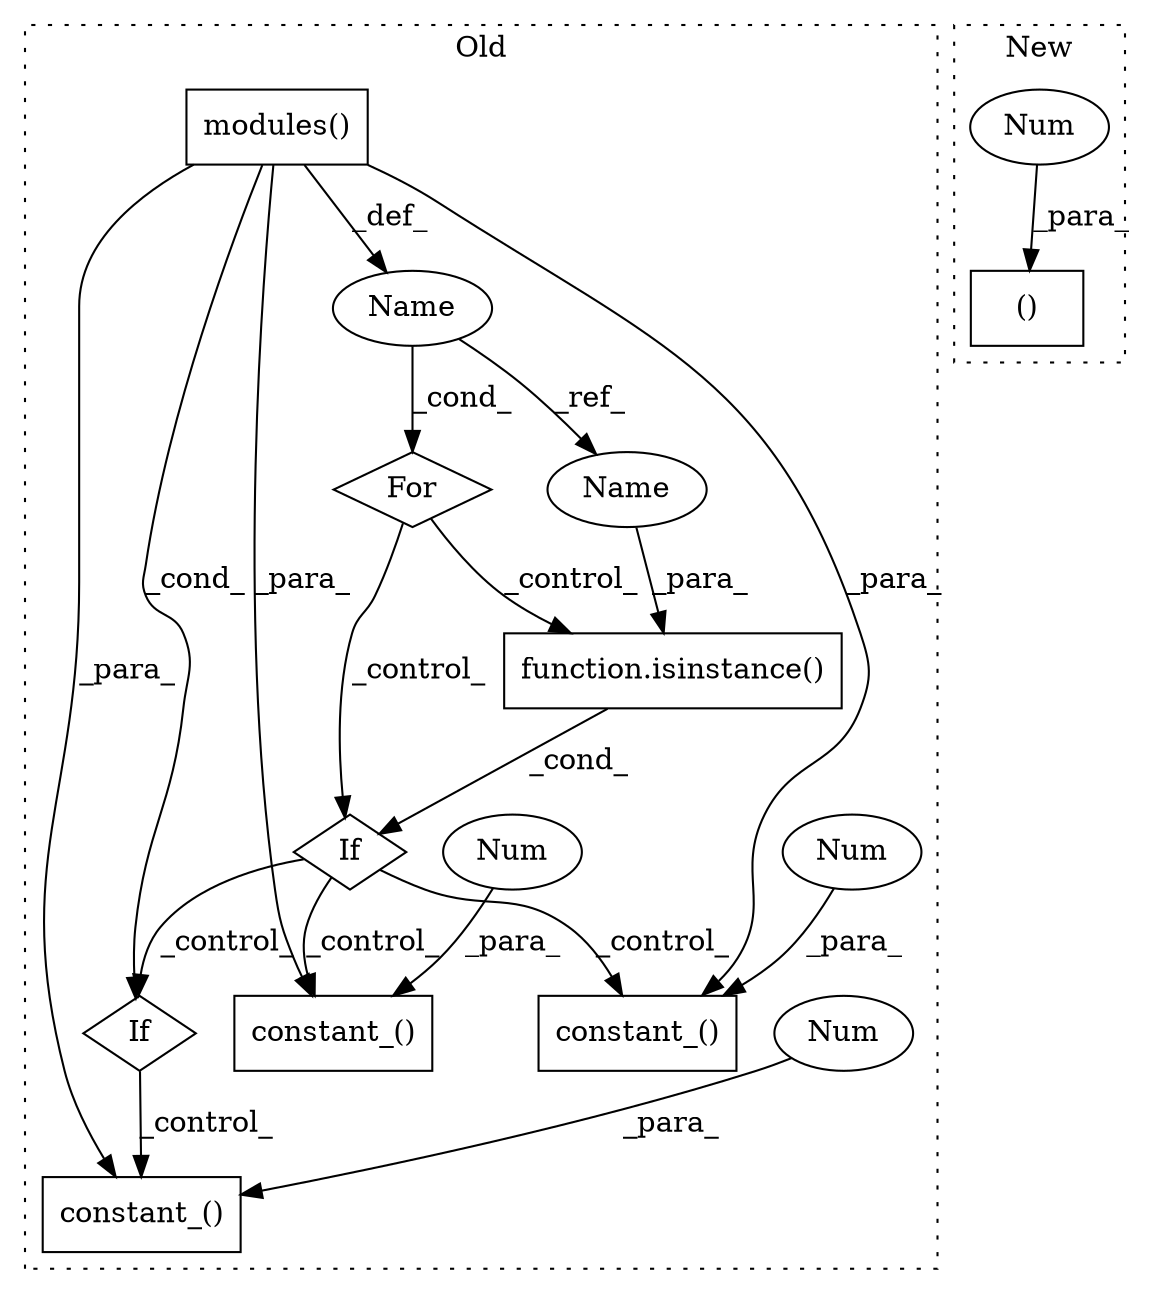 digraph G {
subgraph cluster0 {
1 [label="constant_()" a="75" s="3388,3415" l="18,1" shape="box"];
3 [label="Num" a="76" s="3414" l="1" shape="ellipse"];
5 [label="If" a="96" s="2855,2882" l="3,18" shape="diamond"];
6 [label="constant_()" a="75" s="3073,3100" l="18,1" shape="box"];
7 [label="If" a="96" s="3030,3051" l="3,22" shape="diamond"];
8 [label="constant_()" a="75" s="3248,3275" l="18,1" shape="box"];
9 [label="For" a="107" s="2818,2841" l="4,14" shape="diamond"];
10 [label="Num" a="76" s="3099" l="1" shape="ellipse"];
11 [label="Num" a="76" s="3274" l="1" shape="ellipse"];
12 [label="modules()" a="75" s="2827" l="14" shape="box"];
13 [label="Name" a="87" s="2822" l="1" shape="ellipse"];
14 [label="function.isinstance()" a="75" s="2858,2881" l="11,1" shape="box"];
15 [label="Name" a="87" s="2869" l="1" shape="ellipse"];
label = "Old";
style="dotted";
}
subgraph cluster1 {
2 [label="()" a="54" s="2621" l="4" shape="box"];
4 [label="Num" a="76" s="2623" l="2" shape="ellipse"];
label = "New";
style="dotted";
}
3 -> 1 [label="_para_"];
4 -> 2 [label="_para_"];
5 -> 1 [label="_control_"];
5 -> 7 [label="_control_"];
5 -> 8 [label="_control_"];
7 -> 6 [label="_control_"];
9 -> 14 [label="_control_"];
9 -> 5 [label="_control_"];
10 -> 6 [label="_para_"];
11 -> 8 [label="_para_"];
12 -> 8 [label="_para_"];
12 -> 6 [label="_para_"];
12 -> 7 [label="_cond_"];
12 -> 13 [label="_def_"];
12 -> 1 [label="_para_"];
13 -> 9 [label="_cond_"];
13 -> 15 [label="_ref_"];
14 -> 5 [label="_cond_"];
15 -> 14 [label="_para_"];
}